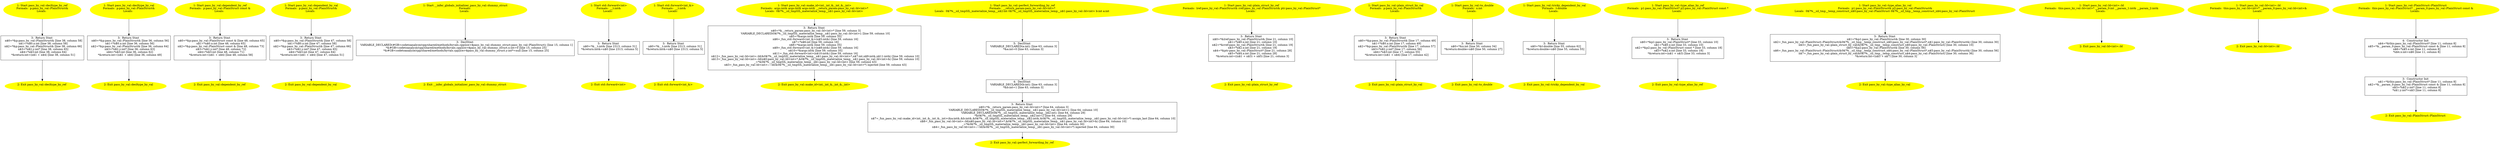 /* @generated */
digraph cfg {
"decltype_by_ref#pass_by_val#7827598625585178144.8fa35b5b24f764bae803ce1f6e468516_1" [label="1: Start pass_by_val::decltype_by_ref\nFormals:  p:pass_by_val::PlainStruct&\nLocals:  \n  " color=yellow style=filled]
	

	 "decltype_by_ref#pass_by_val#7827598625585178144.8fa35b5b24f764bae803ce1f6e468516_1" -> "decltype_by_ref#pass_by_val#7827598625585178144.8fa35b5b24f764bae803ce1f6e468516_3" ;
"decltype_by_ref#pass_by_val#7827598625585178144.8fa35b5b24f764bae803ce1f6e468516_2" [label="2: Exit pass_by_val::decltype_by_ref \n  " color=yellow style=filled]
	

"decltype_by_ref#pass_by_val#7827598625585178144.8fa35b5b24f764bae803ce1f6e468516_3" [label="3:  Return Stmt \n   n$0=*&p:pass_by_val::PlainStruct& [line 38, column 58]\n  n$1=*n$0.x:int [line 38, column 58]\n  n$2=*&p:pass_by_val::PlainStruct& [line 38, column 66]\n  n$3=*n$2.y:int* [line 38, column 65]\n  n$4=*n$3:int [line 38, column 64]\n  *&return:int=(n$1 + n$4) [line 38, column 51]\n " shape="box"]
	

	 "decltype_by_ref#pass_by_val#7827598625585178144.8fa35b5b24f764bae803ce1f6e468516_3" -> "decltype_by_ref#pass_by_val#7827598625585178144.8fa35b5b24f764bae803ce1f6e468516_2" ;
"decltype_by_val#pass_by_val#14279156289723785232.72f90cb8cd80d6281316dd4fe0c3453c_1" [label="1: Start pass_by_val::decltype_by_val\nFormals:  p:pass_by_val::PlainStruct&\nLocals:  \n  " color=yellow style=filled]
	

	 "decltype_by_val#pass_by_val#14279156289723785232.72f90cb8cd80d6281316dd4fe0c3453c_1" -> "decltype_by_val#pass_by_val#14279156289723785232.72f90cb8cd80d6281316dd4fe0c3453c_3" ;
"decltype_by_val#pass_by_val#14279156289723785232.72f90cb8cd80d6281316dd4fe0c3453c_2" [label="2: Exit pass_by_val::decltype_by_val \n  " color=yellow style=filled]
	

"decltype_by_val#pass_by_val#14279156289723785232.72f90cb8cd80d6281316dd4fe0c3453c_3" [label="3:  Return Stmt \n   n$0=*&p:pass_by_val::PlainStruct& [line 36, column 56]\n  n$1=*n$0.x:int [line 36, column 56]\n  n$2=*&p:pass_by_val::PlainStruct& [line 36, column 64]\n  n$3=*n$2.y:int* [line 36, column 63]\n  n$4=*n$3:int [line 36, column 62]\n  *&return:int=(n$1 + n$4) [line 36, column 49]\n " shape="box"]
	

	 "decltype_by_val#pass_by_val#14279156289723785232.72f90cb8cd80d6281316dd4fe0c3453c_3" -> "decltype_by_val#pass_by_val#14279156289723785232.72f90cb8cd80d6281316dd4fe0c3453c_2" ;
"dependent_by_ref#pass_by_val#15143379324942623593.5ccf1ab5c879a0bcfec55b566c6a60db_1" [label="1: Start pass_by_val::dependent_by_ref\nFormals:  p:pass_by_val::PlainStruct const &\nLocals:  \n  " color=yellow style=filled]
	

	 "dependent_by_ref#pass_by_val#15143379324942623593.5ccf1ab5c879a0bcfec55b566c6a60db_1" -> "dependent_by_ref#pass_by_val#15143379324942623593.5ccf1ab5c879a0bcfec55b566c6a60db_3" ;
"dependent_by_ref#pass_by_val#15143379324942623593.5ccf1ab5c879a0bcfec55b566c6a60db_2" [label="2: Exit pass_by_val::dependent_by_ref \n  " color=yellow style=filled]
	

"dependent_by_ref#pass_by_val#15143379324942623593.5ccf1ab5c879a0bcfec55b566c6a60db_3" [label="3:  Return Stmt \n   n$0=*&p:pass_by_val::PlainStruct const & [line 48, column 65]\n  n$1=*n$0.x:int [line 48, column 65]\n  n$2=*&p:pass_by_val::PlainStruct const & [line 48, column 73]\n  n$3=*n$2.y:int* [line 48, column 72]\n  n$4=*n$3:int [line 48, column 71]\n  *&return:int=(n$1 + n$4) [line 48, column 58]\n " shape="box"]
	

	 "dependent_by_ref#pass_by_val#15143379324942623593.5ccf1ab5c879a0bcfec55b566c6a60db_3" -> "dependent_by_ref#pass_by_val#15143379324942623593.5ccf1ab5c879a0bcfec55b566c6a60db_2" ;
"dependent_by_val#pass_by_val#16173371529174507122.c006229ea6b255a1298dc7d547bac014_1" [label="1: Start pass_by_val::dependent_by_val\nFormals:  p:pass_by_val::PlainStruct&\nLocals:  \n  " color=yellow style=filled]
	

	 "dependent_by_val#pass_by_val#16173371529174507122.c006229ea6b255a1298dc7d547bac014_1" -> "dependent_by_val#pass_by_val#16173371529174507122.c006229ea6b255a1298dc7d547bac014_3" ;
"dependent_by_val#pass_by_val#16173371529174507122.c006229ea6b255a1298dc7d547bac014_2" [label="2: Exit pass_by_val::dependent_by_val \n  " color=yellow style=filled]
	

"dependent_by_val#pass_by_val#16173371529174507122.c006229ea6b255a1298dc7d547bac014_3" [label="3:  Return Stmt \n   n$0=*&p:pass_by_val::PlainStruct& [line 47, column 58]\n  n$1=*n$0.x:int [line 47, column 58]\n  n$2=*&p:pass_by_val::PlainStruct& [line 47, column 66]\n  n$3=*n$2.y:int* [line 47, column 65]\n  n$4=*n$3:int [line 47, column 64]\n  *&return:int=(n$1 + n$4) [line 47, column 51]\n " shape="box"]
	

	 "dependent_by_val#pass_by_val#16173371529174507122.c006229ea6b255a1298dc7d547bac014_3" -> "dependent_by_val#pass_by_val#16173371529174507122.c006229ea6b255a1298dc7d547bac014_2" ;
"dummy_struct#__infer_globals_initializer_pass_by_val.24fe54080733cebf362d2b34e691bb44_1" [label="1: Start __infer_globals_initializer_pass_by_val::dummy_struct\nFormals: \nLocals:  \n  " color=yellow style=filled]
	

	 "dummy_struct#__infer_globals_initializer_pass_by_val.24fe54080733cebf362d2b34e691bb44_1" -> "dummy_struct#__infer_globals_initializer_pass_by_val.24fe54080733cebf362d2b34e691bb44_3" ;
"dummy_struct#__infer_globals_initializer_pass_by_val.24fe54080733cebf362d2b34e691bb44_2" [label="2: Exit __infer_globals_initializer_pass_by_val::dummy_struct \n  " color=yellow style=filled]
	

"dummy_struct#__infer_globals_initializer_pass_by_val.24fe54080733cebf362d2b34e691bb44_3" [label="3:  DeclStmt \n   VARIABLE_DECLARED(#GB<codetoanalyze/cpp/shared/methods/byvals.cpp|ice>$pass_by_val::dummy_struct:pass_by_val::PlainStruct); [line 15, column 1]\n  *&#GB<codetoanalyze/cpp/shared/methods/byvals.cpp|ice>$pass_by_val::dummy_struct.x:int=0 [line 15, column 25]\n  *&#GB<codetoanalyze/cpp/shared/methods/byvals.cpp|ice>$pass_by_val::dummy_struct.y:int*=null [line 15, column 25]\n " shape="box"]
	

	 "dummy_struct#__infer_globals_initializer_pass_by_val.24fe54080733cebf362d2b34e691bb44_3" -> "dummy_struct#__infer_globals_initializer_pass_by_val.24fe54080733cebf362d2b34e691bb44_2" ;
"forward<int>#std#5548362574050729124.664bf3a19e8401f31df778b67554bdae_1" [label="1: Start std::forward<int>\nFormals:  __t:int&\nLocals:  \n  " color=yellow style=filled]
	

	 "forward<int>#std#5548362574050729124.664bf3a19e8401f31df778b67554bdae_1" -> "forward<int>#std#5548362574050729124.664bf3a19e8401f31df778b67554bdae_3" ;
"forward<int>#std#5548362574050729124.664bf3a19e8401f31df778b67554bdae_2" [label="2: Exit std::forward<int> \n  " color=yellow style=filled]
	

"forward<int>#std#5548362574050729124.664bf3a19e8401f31df778b67554bdae_3" [label="3:  Return Stmt \n   n$0=*&__t:int& [line 2313, column 31]\n  *&return:int&=n$0 [line 2313, column 5]\n " shape="box"]
	

	 "forward<int>#std#5548362574050729124.664bf3a19e8401f31df778b67554bdae_3" -> "forward<int>#std#5548362574050729124.664bf3a19e8401f31df778b67554bdae_2" ;
"forward<int_&>#std#2714018779968350623.5a6c534312c02b38db42a98e7dfe7983_1" [label="1: Start std::forward<int_&>\nFormals:  __t:int&\nLocals:  \n  " color=yellow style=filled]
	

	 "forward<int_&>#std#2714018779968350623.5a6c534312c02b38db42a98e7dfe7983_1" -> "forward<int_&>#std#2714018779968350623.5a6c534312c02b38db42a98e7dfe7983_3" ;
"forward<int_&>#std#2714018779968350623.5a6c534312c02b38db42a98e7dfe7983_2" [label="2: Exit std::forward<int_&> \n  " color=yellow style=filled]
	

"forward<int_&>#std#2714018779968350623.5a6c534312c02b38db42a98e7dfe7983_3" [label="3:  Return Stmt \n   n$0=*&__t:int& [line 2313, column 31]\n  *&return:int&=n$0 [line 2313, column 5]\n " shape="box"]
	

	 "forward<int_&>#std#2714018779968350623.5a6c534312c02b38db42a98e7dfe7983_3" -> "forward<int_&>#std#2714018779968350623.5a6c534312c02b38db42a98e7dfe7983_2" ;
"make_id<int,_int_&,_int_&,_int>#pass_by_val(class pass_by_val::Id<int>)#6647322778693099135.704a07df7f1fd4912e21bd274744a5e0_1" [label="1: Start pass_by_val::make_id<int,_int_&,_int_&,_int>\nFormals:  args:int& args:int& args:int& __return_param:pass_by_val::Id<int>*\nLocals:  0$?%__sil_tmpSIL_materialize_temp__n$1:pass_by_val::Id<int> \n  " color=yellow style=filled]
	

	 "make_id<int,_int_&,_int_&,_int>#pass_by_val(class pass_by_val::Id<int>)#6647322778693099135.704a07df7f1fd4912e21bd274744a5e0_1" -> "make_id<int,_int_&,_int_&,_int>#pass_by_val(class pass_by_val::Id<int>)#6647322778693099135.704a07df7f1fd4912e21bd274744a5e0_3" ;
"make_id<int,_int_&,_int_&,_int>#pass_by_val(class pass_by_val::Id<int>)#6647322778693099135.704a07df7f1fd4912e21bd274744a5e0_2" [label="2: Exit pass_by_val::make_id<int,_int_&,_int_&,_int> \n  " color=yellow style=filled]
	

"make_id<int,_int_&,_int_&,_int>#pass_by_val(class pass_by_val::Id<int>)#6647322778693099135.704a07df7f1fd4912e21bd274744a5e0_3" [label="3:  Return Stmt \n   n$0=*&__return_param:pass_by_val::Id<int>* [line 59, column 3]\n  VARIABLE_DECLARED(0$?%__sil_tmpSIL_materialize_temp__n$1:pass_by_val::Id<int>); [line 59, column 10]\n  n$5=*&args:int& [line 59, column 35]\n  n$6=_fun_std::forward<int_&>(n$5:int&) [line 59, column 16]\n  n$7=*n$6:int [line 59, column 16]\n  n$8=*&args:int& [line 59, column 35]\n  n$9=_fun_std::forward<int_&>(n$8:int&) [line 59, column 16]\n  n$10=*&args:int& [line 59, column 35]\n  n$11=_fun_std::forward<int>(n$10:int&) [line 59, column 16]\n  n$12=_fun_pass_by_val::Id<int>::Id(&0$?%__sil_tmpSIL_materialize_temp__n$1:pass_by_val::Id<int>*,n$7:int,n$9:int&,n$11:int&) [line 59, column 10]\n  n$13=_fun_pass_by_val::Id<int>::Id(n$0:pass_by_val::Id<int>*,&0$?%__sil_tmpSIL_materialize_temp__n$1:pass_by_val::Id<int>&) [line 59, column 10]\n  _=*&0$?%__sil_tmpSIL_materialize_temp__n$1:pass_by_val::Id<int> [line 59, column 43]\n  n$3=_fun_pass_by_val::Id<int>::~Id(&0$?%__sil_tmpSIL_materialize_temp__n$1:pass_by_val::Id<int>*) injected [line 59, column 43]\n " shape="box"]
	

	 "make_id<int,_int_&,_int_&,_int>#pass_by_val(class pass_by_val::Id<int>)#6647322778693099135.704a07df7f1fd4912e21bd274744a5e0_3" -> "make_id<int,_int_&,_int_&,_int>#pass_by_val(class pass_by_val::Id<int>)#6647322778693099135.704a07df7f1fd4912e21bd274744a5e0_2" ;
"perfect_forwarding_by_ref#pass_by_val(class pass_by_val::Id<int>)#7578991627406493712.4a78b0c805a8de47693f8c723da2ec49_1" [label="1: Start pass_by_val::perfect_forwarding_by_ref\nFormals:  __return_param:pass_by_val::Id<int>*\nLocals:  0$?%__sil_tmpSIL_materialize_temp__n$2:int 0$?%__sil_tmpSIL_materialize_temp__n$1:pass_by_val::Id<int> b:int a:int \n  " color=yellow style=filled]
	

	 "perfect_forwarding_by_ref#pass_by_val(class pass_by_val::Id<int>)#7578991627406493712.4a78b0c805a8de47693f8c723da2ec49_1" -> "perfect_forwarding_by_ref#pass_by_val(class pass_by_val::Id<int>)#7578991627406493712.4a78b0c805a8de47693f8c723da2ec49_5" ;
"perfect_forwarding_by_ref#pass_by_val(class pass_by_val::Id<int>)#7578991627406493712.4a78b0c805a8de47693f8c723da2ec49_2" [label="2: Exit pass_by_val::perfect_forwarding_by_ref \n  " color=yellow style=filled]
	

"perfect_forwarding_by_ref#pass_by_val(class pass_by_val::Id<int>)#7578991627406493712.4a78b0c805a8de47693f8c723da2ec49_3" [label="3:  Return Stmt \n   n$0=*&__return_param:pass_by_val::Id<int>* [line 64, column 3]\n  VARIABLE_DECLARED(0$?%__sil_tmpSIL_materialize_temp__n$1:pass_by_val::Id<int>); [line 64, column 10]\n  VARIABLE_DECLARED(0$?%__sil_tmpSIL_materialize_temp__n$2:int); [line 64, column 29]\n  *&0$?%__sil_tmpSIL_materialize_temp__n$2:int=2 [line 64, column 29]\n  n$7=_fun_pass_by_val::make_id<int,_int_&,_int_&,_int>(&a:int&,&b:int&,&0$?%__sil_tmpSIL_materialize_temp__n$2:int&,&0$?%__sil_tmpSIL_materialize_temp__n$1:pass_by_val::Id<int>*) assign_last [line 64, column 10]\n  n$8=_fun_pass_by_val::Id<int>::Id(n$0:pass_by_val::Id<int>*,&0$?%__sil_tmpSIL_materialize_temp__n$1:pass_by_val::Id<int>&) [line 64, column 10]\n  _=*&0$?%__sil_tmpSIL_materialize_temp__n$1:pass_by_val::Id<int> [line 64, column 30]\n  n$4=_fun_pass_by_val::Id<int>::~Id(&0$?%__sil_tmpSIL_materialize_temp__n$1:pass_by_val::Id<int>*) injected [line 64, column 30]\n " shape="box"]
	

	 "perfect_forwarding_by_ref#pass_by_val(class pass_by_val::Id<int>)#7578991627406493712.4a78b0c805a8de47693f8c723da2ec49_3" -> "perfect_forwarding_by_ref#pass_by_val(class pass_by_val::Id<int>)#7578991627406493712.4a78b0c805a8de47693f8c723da2ec49_2" ;
"perfect_forwarding_by_ref#pass_by_val(class pass_by_val::Id<int>)#7578991627406493712.4a78b0c805a8de47693f8c723da2ec49_4" [label="4:  DeclStmt \n   VARIABLE_DECLARED(b:int); [line 63, column 3]\n  *&b:int=1 [line 63, column 3]\n " shape="box"]
	

	 "perfect_forwarding_by_ref#pass_by_val(class pass_by_val::Id<int>)#7578991627406493712.4a78b0c805a8de47693f8c723da2ec49_4" -> "perfect_forwarding_by_ref#pass_by_val(class pass_by_val::Id<int>)#7578991627406493712.4a78b0c805a8de47693f8c723da2ec49_3" ;
"perfect_forwarding_by_ref#pass_by_val(class pass_by_val::Id<int>)#7578991627406493712.4a78b0c805a8de47693f8c723da2ec49_5" [label="5:  DeclStmt \n   VARIABLE_DECLARED(a:int); [line 63, column 3]\n  *&a:int=0 [line 63, column 3]\n " shape="box"]
	

	 "perfect_forwarding_by_ref#pass_by_val(class pass_by_val::Id<int>)#7578991627406493712.4a78b0c805a8de47693f8c723da2ec49_5" -> "perfect_forwarding_by_ref#pass_by_val(class pass_by_val::Id<int>)#7578991627406493712.4a78b0c805a8de47693f8c723da2ec49_4" ;
"plain_struct_by_ref#pass_by_val(class pass_by_val::PlainStruct)#2657428317109106311.ebb1ec27d296c7f7c7c76440cd2435a6_1" [label="1: Start pass_by_val::plain_struct_by_ref\nFormals:  lref:pass_by_val::PlainStruct& rref:pass_by_val::PlainStruct& ptr:pass_by_val::PlainStruct*\nLocals:  \n  " color=yellow style=filled]
	

	 "plain_struct_by_ref#pass_by_val(class pass_by_val::PlainStruct)#2657428317109106311.ebb1ec27d296c7f7c7c76440cd2435a6_1" -> "plain_struct_by_ref#pass_by_val(class pass_by_val::PlainStruct)#2657428317109106311.ebb1ec27d296c7f7c7c76440cd2435a6_3" ;
"plain_struct_by_ref#pass_by_val(class pass_by_val::PlainStruct)#2657428317109106311.ebb1ec27d296c7f7c7c76440cd2435a6_2" [label="2: Exit pass_by_val::plain_struct_by_ref \n  " color=yellow style=filled]
	

"plain_struct_by_ref#pass_by_val(class pass_by_val::PlainStruct)#2657428317109106311.ebb1ec27d296c7f7c7c76440cd2435a6_3" [label="3:  Return Stmt \n   n$0=*&lref:pass_by_val::PlainStruct& [line 21, column 10]\n  n$1=*n$0.x:int [line 21, column 10]\n  n$2=*&rref:pass_by_val::PlainStruct& [line 21, column 19]\n  n$3=*n$2.x:int [line 21, column 19]\n  n$4=*&ptr:pass_by_val::PlainStruct* [line 21, column 28]\n  n$5=*n$4.x:int [line 21, column 28]\n  *&return:int=((n$1 + n$3) + n$5) [line 21, column 3]\n " shape="box"]
	

	 "plain_struct_by_ref#pass_by_val(class pass_by_val::PlainStruct)#2657428317109106311.ebb1ec27d296c7f7c7c76440cd2435a6_3" -> "plain_struct_by_ref#pass_by_val(class pass_by_val::PlainStruct)#2657428317109106311.ebb1ec27d296c7f7c7c76440cd2435a6_2" ;
"plain_struct_by_val#pass_by_val#7415219466606029544.eb0e0bdde375e8d1716470ec792b2450_1" [label="1: Start pass_by_val::plain_struct_by_val\nFormals:  p:pass_by_val::PlainStruct&\nLocals:  \n  " color=yellow style=filled]
	

	 "plain_struct_by_val#pass_by_val#7415219466606029544.eb0e0bdde375e8d1716470ec792b2450_1" -> "plain_struct_by_val#pass_by_val#7415219466606029544.eb0e0bdde375e8d1716470ec792b2450_3" ;
"plain_struct_by_val#pass_by_val#7415219466606029544.eb0e0bdde375e8d1716470ec792b2450_2" [label="2: Exit pass_by_val::plain_struct_by_val \n  " color=yellow style=filled]
	

"plain_struct_by_val#pass_by_val#7415219466606029544.eb0e0bdde375e8d1716470ec792b2450_3" [label="3:  Return Stmt \n   n$0=*&p:pass_by_val::PlainStruct& [line 17, column 49]\n  n$1=*n$0.x:int [line 17, column 49]\n  n$2=*&p:pass_by_val::PlainStruct& [line 17, column 57]\n  n$3=*n$2.y:int* [line 17, column 56]\n  n$4=*n$3:int [line 17, column 55]\n  *&return:int=(n$1 + n$4) [line 17, column 42]\n " shape="box"]
	

	 "plain_struct_by_val#pass_by_val#7415219466606029544.eb0e0bdde375e8d1716470ec792b2450_3" -> "plain_struct_by_val#pass_by_val#7415219466606029544.eb0e0bdde375e8d1716470ec792b2450_2" ;
"to_double#pass_by_val#15152319343034292227.aa9254ca74e20265f2daa2c4c321444a_1" [label="1: Start pass_by_val::to_double\nFormals:  x:int\nLocals:  \n  " color=yellow style=filled]
	

	 "to_double#pass_by_val#15152319343034292227.aa9254ca74e20265f2daa2c4c321444a_1" -> "to_double#pass_by_val#15152319343034292227.aa9254ca74e20265f2daa2c4c321444a_3" ;
"to_double#pass_by_val#15152319343034292227.aa9254ca74e20265f2daa2c4c321444a_2" [label="2: Exit pass_by_val::to_double \n  " color=yellow style=filled]
	

"to_double#pass_by_val#15152319343034292227.aa9254ca74e20265f2daa2c4c321444a_3" [label="3:  Return Stmt \n   n$0=*&x:int [line 50, column 34]\n  *&return:double=n$0 [line 50, column 27]\n " shape="box"]
	

	 "to_double#pass_by_val#15152319343034292227.aa9254ca74e20265f2daa2c4c321444a_3" -> "to_double#pass_by_val#15152319343034292227.aa9254ca74e20265f2daa2c4c321444a_2" ;
"tricky_dependent_by_val#pass_by_val#11704838728234311959.2c9738321ba9545daa75926f2565403e_1" [label="1: Start pass_by_val::tricky_dependent_by_val\nFormals:  t:double\nLocals:  \n  " color=yellow style=filled]
	

	 "tricky_dependent_by_val#pass_by_val#11704838728234311959.2c9738321ba9545daa75926f2565403e_1" -> "tricky_dependent_by_val#pass_by_val#11704838728234311959.2c9738321ba9545daa75926f2565403e_3" ;
"tricky_dependent_by_val#pass_by_val#11704838728234311959.2c9738321ba9545daa75926f2565403e_2" [label="2: Exit pass_by_val::tricky_dependent_by_val \n  " color=yellow style=filled]
	

"tricky_dependent_by_val#pass_by_val#11704838728234311959.2c9738321ba9545daa75926f2565403e_3" [label="3:  Return Stmt \n   n$0=*&t:double [line 55, column 62]\n  *&return:double=n$0 [line 55, column 55]\n " shape="box"]
	

	 "tricky_dependent_by_val#pass_by_val#11704838728234311959.2c9738321ba9545daa75926f2565403e_3" -> "tricky_dependent_by_val#pass_by_val#11704838728234311959.2c9738321ba9545daa75926f2565403e_2" ;
"type_alias_by_ref#pass_by_val(class pass_by_val::PlainStruct,class pass_by_val::PlainStruct)#1261506.a3dda6b37896a0f836342db8df5fffd2_1" [label="1: Start pass_by_val::type_alias_by_ref\nFormals:  p1:pass_by_val::PlainStruct* p2:pass_by_val::PlainStruct const *\nLocals:  \n  " color=yellow style=filled]
	

	 "type_alias_by_ref#pass_by_val(class pass_by_val::PlainStruct,class pass_by_val::PlainStruct)#1261506.a3dda6b37896a0f836342db8df5fffd2_1" -> "type_alias_by_ref#pass_by_val(class pass_by_val::PlainStruct,class pass_by_val::PlainStruct)#1261506.a3dda6b37896a0f836342db8df5fffd2_3" ;
"type_alias_by_ref#pass_by_val(class pass_by_val::PlainStruct,class pass_by_val::PlainStruct)#1261506.a3dda6b37896a0f836342db8df5fffd2_2" [label="2: Exit pass_by_val::type_alias_by_ref \n  " color=yellow style=filled]
	

"type_alias_by_ref#pass_by_val(class pass_by_val::PlainStruct,class pass_by_val::PlainStruct)#1261506.a3dda6b37896a0f836342db8df5fffd2_3" [label="3:  Return Stmt \n   n$0=*&p1:pass_by_val::PlainStruct* [line 33, column 10]\n  n$1=*n$0.x:int [line 33, column 10]\n  n$2=*&p2:pass_by_val::PlainStruct const * [line 33, column 18]\n  n$3=*n$2.x:int [line 33, column 18]\n  *&return:int=(n$1 + n$3) [line 33, column 3]\n " shape="box"]
	

	 "type_alias_by_ref#pass_by_val(class pass_by_val::PlainStruct,class pass_by_val::PlainStruct)#1261506.a3dda6b37896a0f836342db8df5fffd2_3" -> "type_alias_by_ref#pass_by_val(class pass_by_val::PlainStruct,class pass_by_val::PlainStruct)#1261506.a3dda6b37896a0f836342db8df5fffd2_2" ;
"type_alias_by_val#pass_by_val#9273827923998572097.425db1bd7e6b48116fa99ed40b0b6415_1" [label="1: Start pass_by_val::type_alias_by_val\nFormals:  p1:pass_by_val::PlainStruct& p2:pass_by_val::PlainStruct&\nLocals:  0$?%__sil_tmp__temp_construct_n$0:pass_by_val::PlainStruct 0$?%__sil_tmp__temp_construct_n$4:pass_by_val::PlainStruct \n  " color=yellow style=filled]
	

	 "type_alias_by_val#pass_by_val#9273827923998572097.425db1bd7e6b48116fa99ed40b0b6415_1" -> "type_alias_by_val#pass_by_val#9273827923998572097.425db1bd7e6b48116fa99ed40b0b6415_3" ;
"type_alias_by_val#pass_by_val#9273827923998572097.425db1bd7e6b48116fa99ed40b0b6415_2" [label="2: Exit pass_by_val::type_alias_by_val \n  " color=yellow style=filled]
	

"type_alias_by_val#pass_by_val#9273827923998572097.425db1bd7e6b48116fa99ed40b0b6415_3" [label="3:  Return Stmt \n   n$1=*&p1:pass_by_val::PlainStruct& [line 30, column 30]\n  n$2=_fun_pass_by_val::PlainStruct::PlainStruct(&0$?%__sil_tmp__temp_construct_n$0:pass_by_val::PlainStruct*,n$1:pass_by_val::PlainStruct&) [line 30, column 30]\n  n$3=_fun_pass_by_val::plain_struct_by_val(&0$?%__sil_tmp__temp_construct_n$0:pass_by_val::PlainStruct) [line 30, column 10]\n  n$5=*&p2:pass_by_val::PlainStruct& [line 30, column 56]\n  n$6=_fun_pass_by_val::PlainStruct::PlainStruct(&0$?%__sil_tmp__temp_construct_n$4:pass_by_val::PlainStruct*,n$5:pass_by_val::PlainStruct&) [line 30, column 56]\n  n$7=_fun_pass_by_val::plain_struct_by_val(&0$?%__sil_tmp__temp_construct_n$4:pass_by_val::PlainStruct) [line 30, column 36]\n  *&return:int=(n$3 + n$7) [line 30, column 3]\n " shape="box"]
	

	 "type_alias_by_val#pass_by_val#9273827923998572097.425db1bd7e6b48116fa99ed40b0b6415_3" -> "type_alias_by_val#pass_by_val#9273827923998572097.425db1bd7e6b48116fa99ed40b0b6415_2" ;
"Id#Id<int>#pass_by_val#{3384099991783983184}.e286af060b6cead08a43f9654ad715c7_1" [label="1: Start pass_by_val::Id<int>::Id\nFormals:  this:pass_by_val::Id<int>* __param_0:int __param_1:int& __param_2:int&\nLocals:  \n  " color=yellow style=filled]
	

	 "Id#Id<int>#pass_by_val#{3384099991783983184}.e286af060b6cead08a43f9654ad715c7_1" -> "Id#Id<int>#pass_by_val#{3384099991783983184}.e286af060b6cead08a43f9654ad715c7_2" ;
"Id#Id<int>#pass_by_val#{3384099991783983184}.e286af060b6cead08a43f9654ad715c7_2" [label="2: Exit pass_by_val::Id<int>::Id \n  " color=yellow style=filled]
	

"Id#Id<int>#pass_by_val#{7679130497746934716|constexpr}.ec7ae8f1f59ff02018973f2770719ebf_1" [label="1: Start pass_by_val::Id<int>::Id\nFormals:  this:pass_by_val::Id<int>* __param_0:pass_by_val::Id<int>&\nLocals:  \n  " color=yellow style=filled]
	

	 "Id#Id<int>#pass_by_val#{7679130497746934716|constexpr}.ec7ae8f1f59ff02018973f2770719ebf_1" -> "Id#Id<int>#pass_by_val#{7679130497746934716|constexpr}.ec7ae8f1f59ff02018973f2770719ebf_2" ;
"Id#Id<int>#pass_by_val#{7679130497746934716|constexpr}.ec7ae8f1f59ff02018973f2770719ebf_2" [label="2: Exit pass_by_val::Id<int>::Id \n  " color=yellow style=filled]
	

"PlainStruct#PlainStruct#pass_by_val#{2553093086388184854|constexpr}.e295b1e7e1c5b638011ce60f4cd77a28_1" [label="1: Start pass_by_val::PlainStruct::PlainStruct\nFormals:  this:pass_by_val::PlainStruct* __param_0:pass_by_val::PlainStruct const &\nLocals:  \n  " color=yellow style=filled]
	

	 "PlainStruct#PlainStruct#pass_by_val#{2553093086388184854|constexpr}.e295b1e7e1c5b638011ce60f4cd77a28_1" -> "PlainStruct#PlainStruct#pass_by_val#{2553093086388184854|constexpr}.e295b1e7e1c5b638011ce60f4cd77a28_4" ;
"PlainStruct#PlainStruct#pass_by_val#{2553093086388184854|constexpr}.e295b1e7e1c5b638011ce60f4cd77a28_2" [label="2: Exit pass_by_val::PlainStruct::PlainStruct \n  " color=yellow style=filled]
	

"PlainStruct#PlainStruct#pass_by_val#{2553093086388184854|constexpr}.e295b1e7e1c5b638011ce60f4cd77a28_3" [label="3:  Constructor Init \n   n$1=*&this:pass_by_val::PlainStruct* [line 11, column 8]\n  n$2=*&__param_0:pass_by_val::PlainStruct const & [line 11, column 8]\n  n$3=*n$2.y:int* [line 11, column 8]\n  *n$1.y:int*=n$3 [line 11, column 8]\n " shape="box"]
	

	 "PlainStruct#PlainStruct#pass_by_val#{2553093086388184854|constexpr}.e295b1e7e1c5b638011ce60f4cd77a28_3" -> "PlainStruct#PlainStruct#pass_by_val#{2553093086388184854|constexpr}.e295b1e7e1c5b638011ce60f4cd77a28_2" ;
"PlainStruct#PlainStruct#pass_by_val#{2553093086388184854|constexpr}.e295b1e7e1c5b638011ce60f4cd77a28_4" [label="4:  Constructor Init \n   n$4=*&this:pass_by_val::PlainStruct* [line 11, column 8]\n  n$5=*&__param_0:pass_by_val::PlainStruct const & [line 11, column 8]\n  n$6=*n$5.x:int [line 11, column 8]\n  *n$4.x:int=n$6 [line 11, column 8]\n " shape="box"]
	

	 "PlainStruct#PlainStruct#pass_by_val#{2553093086388184854|constexpr}.e295b1e7e1c5b638011ce60f4cd77a28_4" -> "PlainStruct#PlainStruct#pass_by_val#{2553093086388184854|constexpr}.e295b1e7e1c5b638011ce60f4cd77a28_3" ;
}
